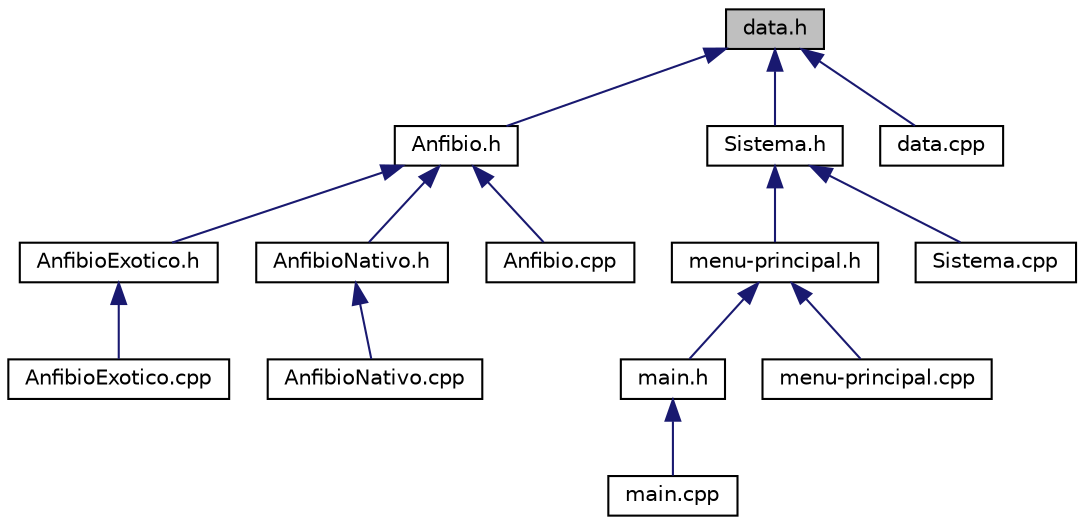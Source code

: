 digraph "data.h"
{
  edge [fontname="Helvetica",fontsize="10",labelfontname="Helvetica",labelfontsize="10"];
  node [fontname="Helvetica",fontsize="10",shape=record];
  Node2 [label="data.h",height=0.2,width=0.4,color="black", fillcolor="grey75", style="filled", fontcolor="black"];
  Node2 -> Node3 [dir="back",color="midnightblue",fontsize="10",style="solid",fontname="Helvetica"];
  Node3 [label="Anfibio.h",height=0.2,width=0.4,color="black", fillcolor="white", style="filled",URL="$_anfibio_8h.html",tooltip="Domínio de Anfibio. "];
  Node3 -> Node4 [dir="back",color="midnightblue",fontsize="10",style="solid",fontname="Helvetica"];
  Node4 [label="AnfibioExotico.h",height=0.2,width=0.4,color="black", fillcolor="white", style="filled",URL="$_anfibio_exotico_8h.html"];
  Node4 -> Node5 [dir="back",color="midnightblue",fontsize="10",style="solid",fontname="Helvetica"];
  Node5 [label="AnfibioExotico.cpp",height=0.2,width=0.4,color="black", fillcolor="white", style="filled",URL="$_anfibio_exotico_8cpp.html"];
  Node3 -> Node6 [dir="back",color="midnightblue",fontsize="10",style="solid",fontname="Helvetica"];
  Node6 [label="AnfibioNativo.h",height=0.2,width=0.4,color="black", fillcolor="white", style="filled",URL="$_anfibio_nativo_8h.html"];
  Node6 -> Node7 [dir="back",color="midnightblue",fontsize="10",style="solid",fontname="Helvetica"];
  Node7 [label="AnfibioNativo.cpp",height=0.2,width=0.4,color="black", fillcolor="white", style="filled",URL="$_anfibio_nativo_8cpp.html"];
  Node3 -> Node8 [dir="back",color="midnightblue",fontsize="10",style="solid",fontname="Helvetica"];
  Node8 [label="Anfibio.cpp",height=0.2,width=0.4,color="black", fillcolor="white", style="filled",URL="$_anfibio_8cpp.html"];
  Node2 -> Node9 [dir="back",color="midnightblue",fontsize="10",style="solid",fontname="Helvetica"];
  Node9 [label="Sistema.h",height=0.2,width=0.4,color="black", fillcolor="white", style="filled",URL="$_sistema_8h.html",tooltip="Domínio de Sistema. "];
  Node9 -> Node10 [dir="back",color="midnightblue",fontsize="10",style="solid",fontname="Helvetica"];
  Node10 [label="menu-principal.h",height=0.2,width=0.4,color="black", fillcolor="white", style="filled",URL="$menu-principal_8h.html"];
  Node10 -> Node11 [dir="back",color="midnightblue",fontsize="10",style="solid",fontname="Helvetica"];
  Node11 [label="main.h",height=0.2,width=0.4,color="black", fillcolor="white", style="filled",URL="$main_8h.html",tooltip="Arquivo de inicialização. "];
  Node11 -> Node12 [dir="back",color="midnightblue",fontsize="10",style="solid",fontname="Helvetica"];
  Node12 [label="main.cpp",height=0.2,width=0.4,color="black", fillcolor="white", style="filled",URL="$main_8cpp.html",tooltip="Arquivo de inicialização. "];
  Node10 -> Node13 [dir="back",color="midnightblue",fontsize="10",style="solid",fontname="Helvetica"];
  Node13 [label="menu-principal.cpp",height=0.2,width=0.4,color="black", fillcolor="white", style="filled",URL="$menu-principal_8cpp.html",tooltip="Implementação do menu do sistema. "];
  Node9 -> Node14 [dir="back",color="midnightblue",fontsize="10",style="solid",fontname="Helvetica"];
  Node14 [label="Sistema.cpp",height=0.2,width=0.4,color="black", fillcolor="white", style="filled",URL="$_sistema_8cpp.html"];
  Node2 -> Node15 [dir="back",color="midnightblue",fontsize="10",style="solid",fontname="Helvetica"];
  Node15 [label="data.cpp",height=0.2,width=0.4,color="black", fillcolor="white", style="filled",URL="$data_8cpp.html"];
}
